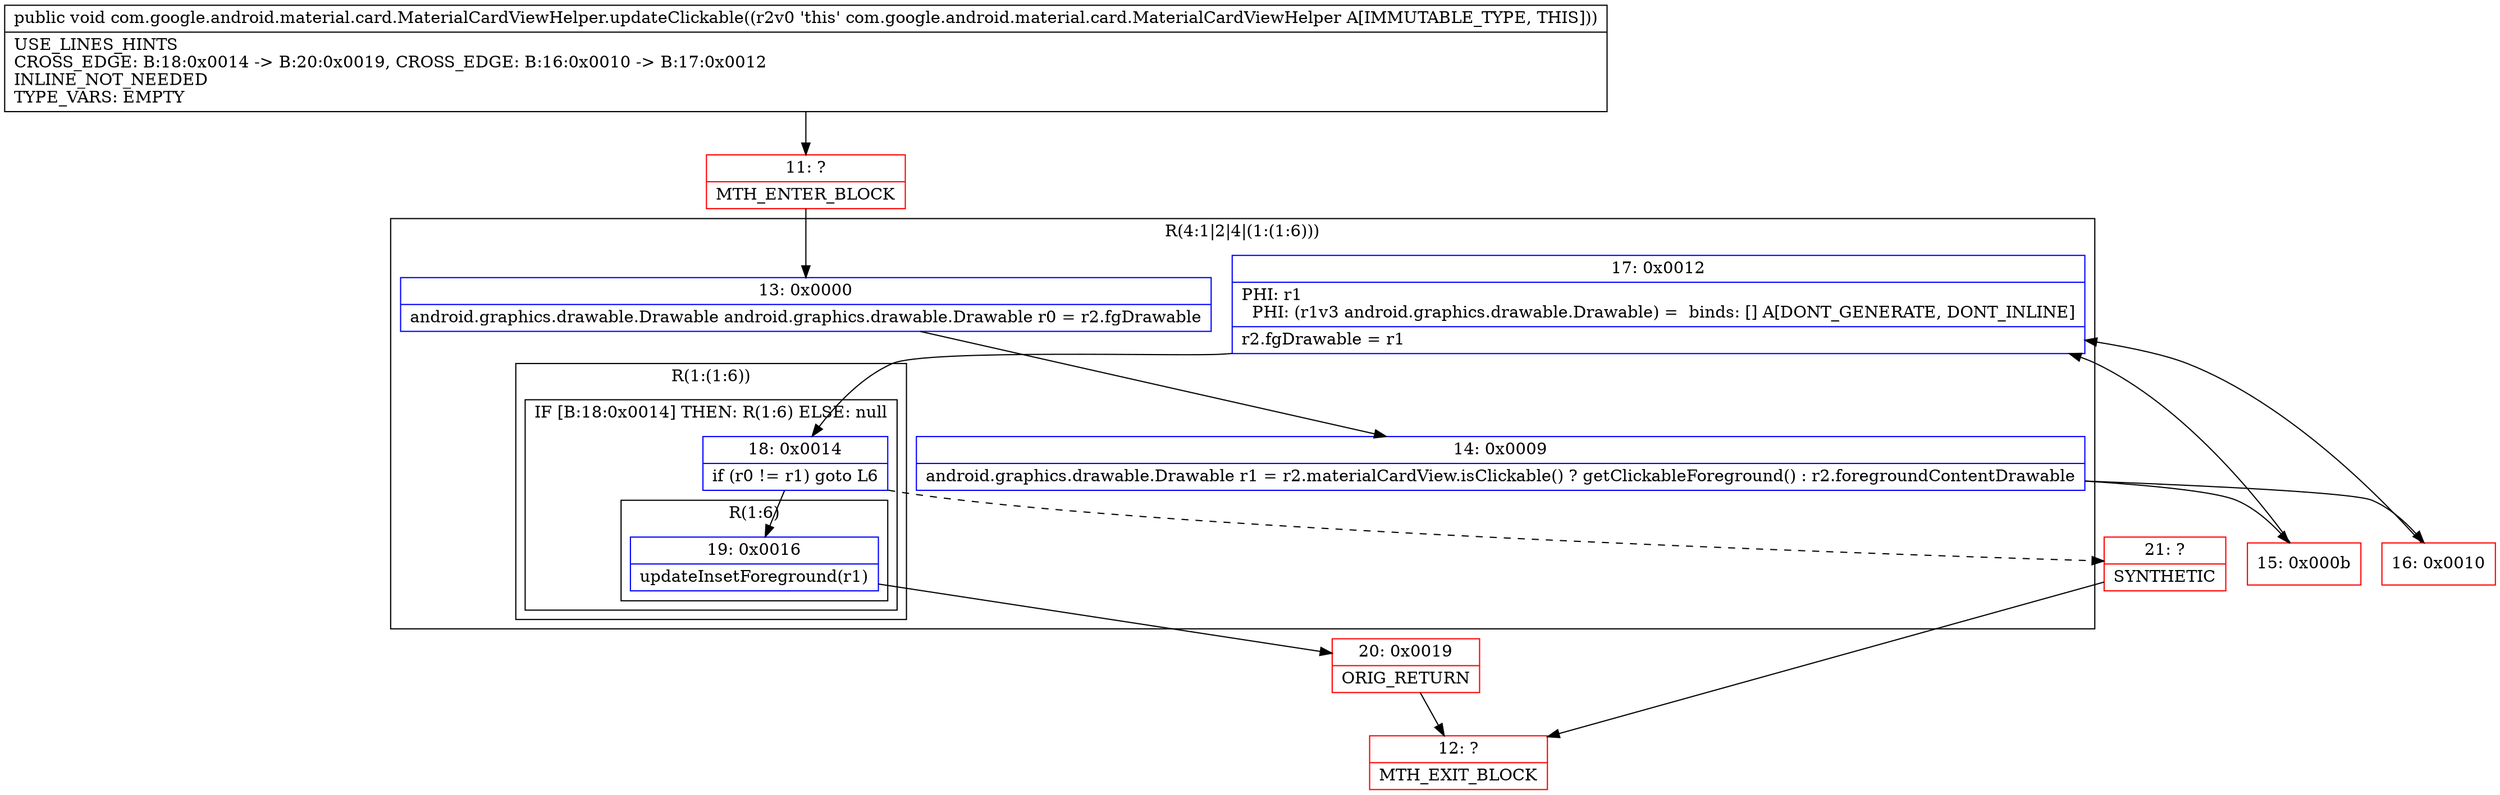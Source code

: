 digraph "CFG forcom.google.android.material.card.MaterialCardViewHelper.updateClickable()V" {
subgraph cluster_Region_669266437 {
label = "R(4:1|2|4|(1:(1:6)))";
node [shape=record,color=blue];
Node_13 [shape=record,label="{13\:\ 0x0000|android.graphics.drawable.Drawable android.graphics.drawable.Drawable r0 = r2.fgDrawable\l}"];
Node_14 [shape=record,label="{14\:\ 0x0009|android.graphics.drawable.Drawable r1 = r2.materialCardView.isClickable() ? getClickableForeground() : r2.foregroundContentDrawable\l}"];
Node_17 [shape=record,label="{17\:\ 0x0012|PHI: r1 \l  PHI: (r1v3 android.graphics.drawable.Drawable) =  binds: [] A[DONT_GENERATE, DONT_INLINE]\l|r2.fgDrawable = r1\l}"];
subgraph cluster_Region_1468933666 {
label = "R(1:(1:6))";
node [shape=record,color=blue];
subgraph cluster_IfRegion_1034890724 {
label = "IF [B:18:0x0014] THEN: R(1:6) ELSE: null";
node [shape=record,color=blue];
Node_18 [shape=record,label="{18\:\ 0x0014|if (r0 != r1) goto L6\l}"];
subgraph cluster_Region_1896183044 {
label = "R(1:6)";
node [shape=record,color=blue];
Node_19 [shape=record,label="{19\:\ 0x0016|updateInsetForeground(r1)\l}"];
}
}
}
}
Node_11 [shape=record,color=red,label="{11\:\ ?|MTH_ENTER_BLOCK\l}"];
Node_15 [shape=record,color=red,label="{15\:\ 0x000b}"];
Node_20 [shape=record,color=red,label="{20\:\ 0x0019|ORIG_RETURN\l}"];
Node_12 [shape=record,color=red,label="{12\:\ ?|MTH_EXIT_BLOCK\l}"];
Node_21 [shape=record,color=red,label="{21\:\ ?|SYNTHETIC\l}"];
Node_16 [shape=record,color=red,label="{16\:\ 0x0010}"];
MethodNode[shape=record,label="{public void com.google.android.material.card.MaterialCardViewHelper.updateClickable((r2v0 'this' com.google.android.material.card.MaterialCardViewHelper A[IMMUTABLE_TYPE, THIS]))  | USE_LINES_HINTS\lCROSS_EDGE: B:18:0x0014 \-\> B:20:0x0019, CROSS_EDGE: B:16:0x0010 \-\> B:17:0x0012\lINLINE_NOT_NEEDED\lTYPE_VARS: EMPTY\l}"];
MethodNode -> Node_11;Node_13 -> Node_14;
Node_14 -> Node_15;
Node_14 -> Node_16;
Node_17 -> Node_18;
Node_18 -> Node_19;
Node_18 -> Node_21[style=dashed];
Node_19 -> Node_20;
Node_11 -> Node_13;
Node_15 -> Node_17;
Node_20 -> Node_12;
Node_21 -> Node_12;
Node_16 -> Node_17;
}

